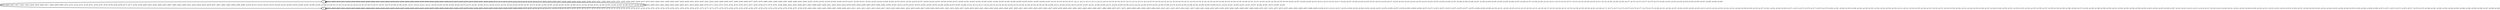 digraph G {
        node [style=rounded, penwidth=3, fontsize=20, shape=oval];
        "1" -> "1" [label="@601, @609, @610, @611, @612, @616, @623, @624, @625, @626, @643, @644, @645, @646, @647, @651, @652, @653, @654, @655, @664, @665, @666, @667, @668, @672, @673, @674, @675, @676, @686, @687, @688, @689, @718, @719, @720, @728, @729, @730, @734, @735, @736, @737, @874, @875, @876, @877, @878, @882, @883, @884, @885, @886, @890, @891, @898, @899, @900, @901, @905, @906, @907, @908, @917, @918, @919, @920, @921, @925, @926, @927, @928, @929, @933, @934, @935, @943, @944, @945, @946, @950, @957, @958, @959, @960, @977, @978, @979, @980, @981, @985, @986, @987, @988, @989, @993, @994, @1001, @1002, @1003, @1004, @1008, @1009, @1010, @1011, @1020, @1021, @1022, @1023, @1024, @1028, @1029, @1030, @1031, @1032, @1036, @1037, @1038, @1046, @1047, @1048, @1049, @1053, @1060, @1061, @1062, @1063, @1080, @1081, @1082, @1083, @1084, @1088, @1089, @1090, @1091, @1092, @1096, @1097, @1104, @1105, @1106, @1107, @1111, @1112, @1113, @1114, @1123, @1124, @1125, @1126, @1127, @1131, @1132, @1133, @1134, @1135, @1139, @1140, @1141, @1149, @1150, @1151, @1152, @1156, @1163, @1164, @1165, @1166, @1183, @1184, @1185, @1186, @1187, @1191, @1192, @1193, @1194, @1195, @1199, @1200, @1207, @1208, @1209, @1210, @1214, @1215, @1216, @1217, @1226, @1227, @1228, @1229, @1230, @1234, @1235, @1236, @1237, @1238, @1242, @1243, @1244, @1252, @1253, @1254, @1255, @1259, @1266, @1267, @1268, @1269, @1286, @1287, @1288, @1289, @1290, @1294, @1295, @1296, @1297, @1298, @1307, @1308, @1309, @1310, @1311, @1315, @1316, @1317, @1318, @1319, @1329, @1330, @1331, @1332, @1361, @1362, @1363, @1371, @1372, @1373, @1377, @1378, @1379, @1380, @1452, @1453, @1454, @1458, @1459, @1460, @1461, @1488, @1489, @1490", color=black,arrowsize=1,style=bold,penwidth=3,fontsize=20];
"1" -> "0" [label="@602, @605, @613, @617, @627, @630, @648, @656, @669, @677, @680, @690, @693, @701, @721, @724, @731, @738, @741, @744, @751, @754, @758, @766, @769, @773, @777, @782, @789, @805, @823, @836, @849, @879, @887, @892, @902, @909, @912, @922, @930, @936, @939, @947, @951, @961, @964, @982, @990, @995, @1005, @1012, @1015, @1025, @1033, @1039, @1042, @1050, @1054, @1064, @1067, @1085, @1093, @1098, @1108, @1115, @1118, @1128, @1136, @1142, @1145, @1153, @1157, @1167, @1170, @1188, @1196, @1201, @1211, @1218, @1221, @1231, @1239, @1245, @1248, @1256, @1260, @1270, @1273, @1291, @1299, @1312, @1320, @1323, @1333, @1336, @1344, @1364, @1367, @1374, @1381, @1384, @1387, @1394, @1397, @1401, @1409, @1412, @1423, @1428, @1441, @1448, @1455, @1462, @1465, @1468, @1475, @1491, @1494", color=black,arrowsize=1,style=bold,penwidth=3,fontsize=20];
"0" -> "0" [label="@603, @606, @607, @614, @618, @619, @620, @621, @628, @631, @632, @633, @634, @635, @636, @637, @638, @639, @640, @641, @649, @657, @658, @659, @660, @661, @662, @670, @678, @681, @682, @683, @684, @691, @694, @695, @696, @697, @698, @699, @702, @703, @704, @705, @706, @707, @708, @709, @710, @711, @712, @713, @714, @715, @716, @722, @725, @726, @732, @739, @742, @745, @746, @747, @748, @749, @752, @755, @756, @759, @760, @761, @762, @763, @764, @767, @770, @771, @774, @775, @778, @779, @780, @783, @784, @785, @786, @787, @790, @791, @792, @793, @794, @795, @796, @797, @798, @799, @800, @801, @802, @803, @806, @807, @808, @809, @810, @811, @812, @813, @814, @815, @816, @817, @818, @819, @820, @821, @824, @825, @826, @827, @828, @829, @830, @831, @832, @833, @834, @837, @838, @839, @840, @841, @842, @843, @844, @845, @846, @847, @850, @851, @852, @853, @854, @855, @856, @857, @858, @859, @860, @861, @862, @863, @864, @865, @866, @867, @868, @869, @870, @871, @872, @880, @888, @893, @894, @895, @896, @903, @910, @913, @914, @915, @923, @931, @937, @940, @941, @948, @952, @953, @954, @955, @962, @965, @966, @967, @968, @969, @970, @971, @972, @973, @974, @975, @983, @991, @996, @997, @998, @999, @1006, @1013, @1016, @1017, @1018, @1026, @1034, @1040, @1043, @1044, @1051, @1055, @1056, @1057, @1058, @1065, @1068, @1069, @1070, @1071, @1072, @1073, @1074, @1075, @1076, @1077, @1078, @1086, @1094, @1099, @1100, @1101, @1102, @1109, @1116, @1119, @1120, @1121, @1129, @1137, @1143, @1146, @1147, @1154, @1158, @1159, @1160, @1161, @1168, @1171, @1172, @1173, @1174, @1175, @1176, @1177, @1178, @1179, @1180, @1181, @1189, @1197, @1202, @1203, @1204, @1205, @1212, @1219, @1222, @1223, @1224, @1232, @1240, @1246, @1249, @1250, @1257, @1261, @1262, @1263, @1264, @1271, @1274, @1275, @1276, @1277, @1278, @1279, @1280, @1281, @1282, @1283, @1284, @1292, @1300, @1301, @1302, @1303, @1304, @1305, @1313, @1321, @1324, @1325, @1326, @1327, @1334, @1337, @1338, @1339, @1340, @1341, @1342, @1345, @1346, @1347, @1348, @1349, @1350, @1351, @1352, @1353, @1354, @1355, @1356, @1357, @1358, @1359, @1365, @1368, @1369, @1375, @1382, @1385, @1388, @1389, @1390, @1391, @1392, @1395, @1398, @1399, @1402, @1403, @1404, @1405, @1406, @1407, @1410, @1413, @1414, @1415, @1416, @1417, @1418, @1419, @1420, @1421, @1424, @1425, @1426, @1429, @1430, @1431, @1432, @1433, @1434, @1435, @1436, @1437, @1438, @1439, @1442, @1443, @1444, @1445, @1446, @1449, @1450, @1456, @1463, @1466, @1469, @1470, @1471, @1472, @1473, @1476, @1477, @1478, @1479, @1480, @1481, @1482, @1483, @1484, @1485, @1486, @1492, @1495, @1496, @1497, @1498, @1499", color=black,arrowsize=1,style=bold,penwidth=3,fontsize=20];
"0" -> "1" [label="@604, @608, @615, @622, @629, @642, @650, @663, @671, @679, @685, @692, @700, @717, @723, @727, @733, @740, @743, @750, @753, @757, @765, @768, @772, @776, @781, @788, @804, @822, @835, @848, @873, @881, @889, @897, @904, @911, @916, @924, @932, @938, @942, @949, @956, @963, @976, @984, @992, @1000, @1007, @1014, @1019, @1027, @1035, @1041, @1045, @1052, @1059, @1066, @1079, @1087, @1095, @1103, @1110, @1117, @1122, @1130, @1138, @1144, @1148, @1155, @1162, @1169, @1182, @1190, @1198, @1206, @1213, @1220, @1225, @1233, @1241, @1247, @1251, @1258, @1265, @1272, @1285, @1293, @1306, @1314, @1322, @1328, @1335, @1343, @1360, @1366, @1370, @1376, @1383, @1386, @1393, @1396, @1400, @1408, @1411, @1422, @1427, @1440, @1447, @1451, @1457, @1464, @1467, @1474, @1487, @1493", color=black,arrowsize=1,style=bold,penwidth=3,fontsize=20];
}
